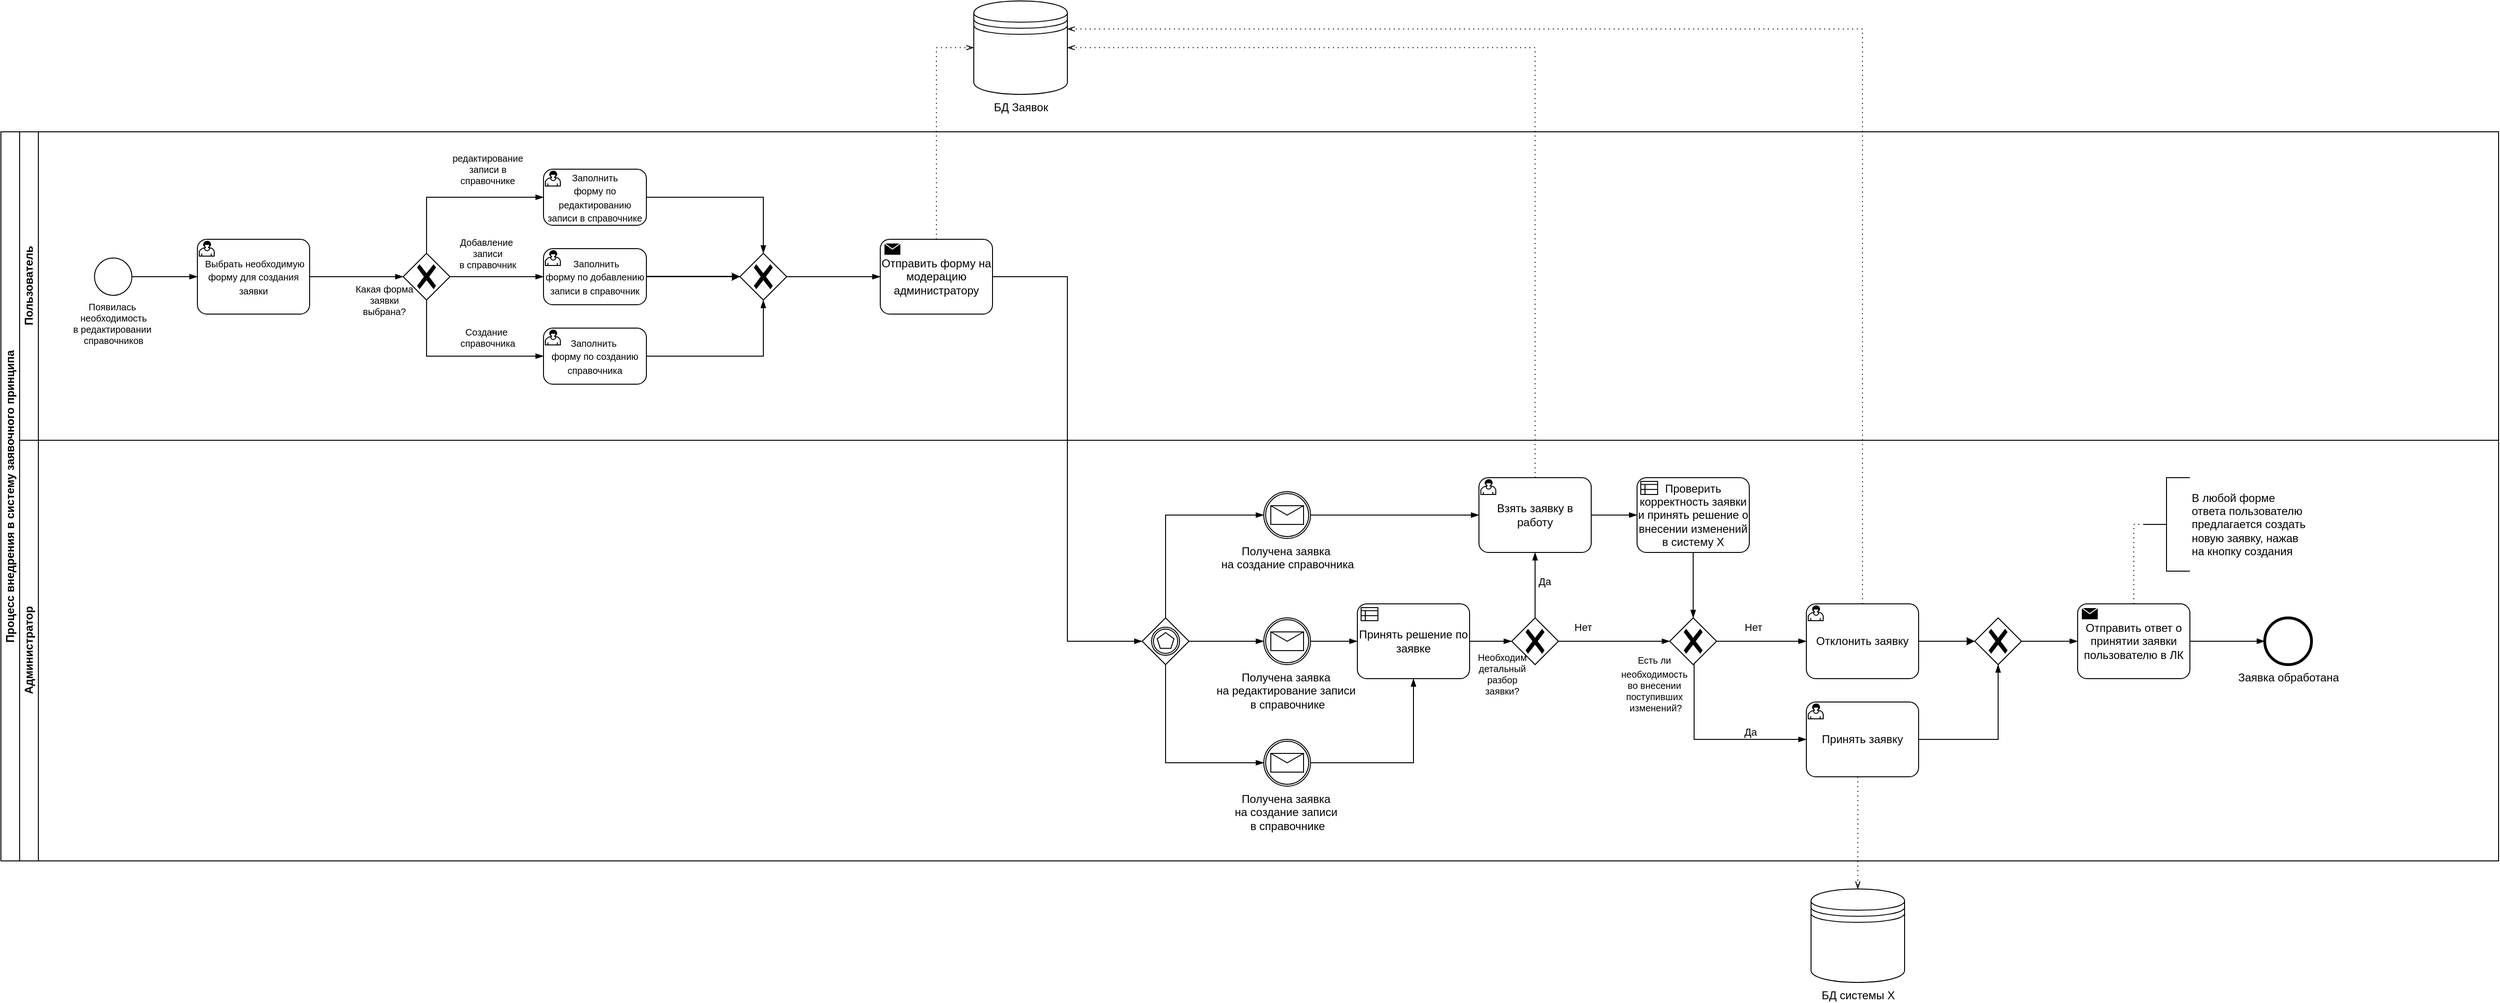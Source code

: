 <mxfile version="24.7.12">
  <diagram name="Страница — 1" id="1qv4vFxmNp9FjW8guF_z">
    <mxGraphModel dx="995" dy="1394" grid="1" gridSize="10" guides="1" tooltips="1" connect="1" arrows="1" fold="1" page="1" pageScale="1" pageWidth="1169" pageHeight="827" math="0" shadow="0">
      <root>
        <mxCell id="0" />
        <mxCell id="1" parent="0" />
        <mxCell id="p0GBYBw1AZXwjJskAA-A-25" value="Процесс внедрения в систему заявочного принципа" style="swimlane;html=1;childLayout=stackLayout;resizeParent=1;resizeParentMax=0;horizontal=0;startSize=20;horizontalStack=0;whiteSpace=wrap;" parent="1" vertex="1">
          <mxGeometry x="20" y="30" width="2670" height="780" as="geometry" />
        </mxCell>
        <mxCell id="p0GBYBw1AZXwjJskAA-A-26" value="Пользователь" style="swimlane;html=1;startSize=20;horizontal=0;" parent="p0GBYBw1AZXwjJskAA-A-25" vertex="1">
          <mxGeometry x="20" width="2650" height="330" as="geometry" />
        </mxCell>
        <mxCell id="p0GBYBw1AZXwjJskAA-A-30" value="&lt;font style=&quot;font-size: 10px;&quot;&gt;Появилась&amp;nbsp;&lt;/font&gt;&lt;div style=&quot;font-size: 10px;&quot;&gt;&lt;font style=&quot;font-size: 10px;&quot;&gt;необходимость&lt;br style=&quot;font-size: 10px;&quot;&gt;в редактировании&amp;nbsp;&lt;/font&gt;&lt;/div&gt;&lt;div style=&quot;font-size: 10px;&quot;&gt;&lt;font style=&quot;font-size: 10px;&quot;&gt;справочников&lt;/font&gt;&lt;/div&gt;" style="points=[[0.145,0.145,0],[0.5,0,0],[0.855,0.145,0],[1,0.5,0],[0.855,0.855,0],[0.5,1,0],[0.145,0.855,0],[0,0.5,0]];shape=mxgraph.bpmn.event;html=1;verticalLabelPosition=bottom;labelBackgroundColor=#ffffff;verticalAlign=top;align=center;perimeter=ellipsePerimeter;outlineConnect=0;aspect=fixed;outline=standard;symbol=general;fontSize=10;" parent="p0GBYBw1AZXwjJskAA-A-26" vertex="1">
          <mxGeometry x="80" y="135" width="40" height="40" as="geometry" />
        </mxCell>
        <mxCell id="p0GBYBw1AZXwjJskAA-A-43" value="" style="edgeStyle=elbowEdgeStyle;fontSize=12;html=1;endArrow=blockThin;endFill=1;rounded=0;exitX=1;exitY=0.5;exitDx=0;exitDy=0;exitPerimeter=0;entryX=0;entryY=0.5;entryDx=0;entryDy=0;entryPerimeter=0;" parent="p0GBYBw1AZXwjJskAA-A-26" source="p0GBYBw1AZXwjJskAA-A-30" target="p0GBYBw1AZXwjJskAA-A-64" edge="1">
          <mxGeometry width="160" relative="1" as="geometry">
            <mxPoint x="170" y="170" as="sourcePoint" />
            <mxPoint x="190" y="155" as="targetPoint" />
          </mxGeometry>
        </mxCell>
        <mxCell id="p0GBYBw1AZXwjJskAA-A-44" value="" style="points=[[0.25,0.25,0],[0.5,0,0],[0.75,0.25,0],[1,0.5,0],[0.75,0.75,0],[0.5,1,0],[0.25,0.75,0],[0,0.5,0]];shape=mxgraph.bpmn.gateway2;html=1;verticalLabelPosition=bottom;labelBackgroundColor=#ffffff;verticalAlign=top;align=center;perimeter=rhombusPerimeter;outlineConnect=0;outline=none;symbol=none;gwType=exclusive;" parent="p0GBYBw1AZXwjJskAA-A-26" vertex="1">
          <mxGeometry x="410" y="130" width="50" height="50" as="geometry" />
        </mxCell>
        <mxCell id="p0GBYBw1AZXwjJskAA-A-45" value="" style="edgeStyle=elbowEdgeStyle;fontSize=12;html=1;endArrow=blockThin;endFill=1;rounded=0;exitX=1;exitY=0.5;exitDx=0;exitDy=0;exitPerimeter=0;entryX=0;entryY=0.5;entryDx=0;entryDy=0;entryPerimeter=0;" parent="p0GBYBw1AZXwjJskAA-A-26" source="p0GBYBw1AZXwjJskAA-A-64" target="p0GBYBw1AZXwjJskAA-A-44" edge="1">
          <mxGeometry width="160" relative="1" as="geometry">
            <mxPoint x="310" y="155" as="sourcePoint" />
            <mxPoint x="500" y="170" as="targetPoint" />
          </mxGeometry>
        </mxCell>
        <mxCell id="p0GBYBw1AZXwjJskAA-A-51" value="" style="edgeStyle=elbowEdgeStyle;fontSize=12;html=1;endArrow=blockThin;endFill=1;rounded=0;exitX=0.5;exitY=0;exitDx=0;exitDy=0;exitPerimeter=0;entryX=0;entryY=0.5;entryDx=0;entryDy=0;entryPerimeter=0;fillColor=#f5f5f5;strokeColor=#000000;" parent="p0GBYBw1AZXwjJskAA-A-26" source="p0GBYBw1AZXwjJskAA-A-44" edge="1">
          <mxGeometry width="160" relative="1" as="geometry">
            <mxPoint x="450" y="115" as="sourcePoint" />
            <mxPoint x="560" y="70" as="targetPoint" />
            <Array as="points">
              <mxPoint x="435" y="100" />
            </Array>
          </mxGeometry>
        </mxCell>
        <mxCell id="p0GBYBw1AZXwjJskAA-A-54" value="&lt;font style=&quot;font-size: 10px;&quot;&gt;редактирование&lt;/font&gt;&lt;div style=&quot;font-size: 10px;&quot;&gt;&lt;font style=&quot;font-size: 10px;&quot;&gt;записи в&lt;br&gt;&lt;/font&gt;&lt;div style=&quot;&quot;&gt;&lt;font style=&quot;font-size: 10px;&quot;&gt;справочнике&lt;/font&gt;&lt;/div&gt;&lt;/div&gt;" style="edgeLabel;html=1;align=center;verticalAlign=middle;resizable=0;points=[];fontSize=11;" parent="p0GBYBw1AZXwjJskAA-A-51" vertex="1" connectable="0">
          <mxGeometry x="-0.026" y="2" relative="1" as="geometry">
            <mxPoint x="35" y="-28" as="offset" />
          </mxGeometry>
        </mxCell>
        <mxCell id="p0GBYBw1AZXwjJskAA-A-52" value="" style="edgeStyle=elbowEdgeStyle;fontSize=12;html=1;endArrow=blockThin;endFill=1;rounded=0;exitX=0.5;exitY=1;exitDx=0;exitDy=0;exitPerimeter=0;entryX=0;entryY=0.5;entryDx=0;entryDy=0;entryPerimeter=0;" parent="p0GBYBw1AZXwjJskAA-A-26" source="p0GBYBw1AZXwjJskAA-A-44" target="p0GBYBw1AZXwjJskAA-A-67" edge="1">
          <mxGeometry width="160" relative="1" as="geometry">
            <mxPoint x="435" y="300" as="sourcePoint" />
            <mxPoint x="560" y="240" as="targetPoint" />
            <Array as="points">
              <mxPoint x="435" y="270" />
            </Array>
          </mxGeometry>
        </mxCell>
        <mxCell id="p0GBYBw1AZXwjJskAA-A-56" value="&lt;font style=&quot;font-size: 10px;&quot;&gt;Создание&amp;nbsp;&lt;/font&gt;&lt;div style=&quot;font-size: 10px;&quot;&gt;&lt;font style=&quot;font-size: 10px;&quot;&gt;справочника&lt;/font&gt;&lt;/div&gt;" style="edgeLabel;html=1;align=center;verticalAlign=middle;resizable=0;points=[];" parent="p0GBYBw1AZXwjJskAA-A-52" vertex="1" connectable="0">
          <mxGeometry x="0.088" y="2" relative="1" as="geometry">
            <mxPoint x="24" y="-18" as="offset" />
          </mxGeometry>
        </mxCell>
        <mxCell id="p0GBYBw1AZXwjJskAA-A-61" style="edgeStyle=none;rounded=0;orthogonalLoop=1;jettySize=auto;html=1;exitX=0.75;exitY=0;exitDx=0;exitDy=0;exitPerimeter=0;" parent="p0GBYBw1AZXwjJskAA-A-26" edge="1">
          <mxGeometry relative="1" as="geometry">
            <mxPoint x="642.5" y="210" as="sourcePoint" />
            <mxPoint x="642.5" y="210" as="targetPoint" />
          </mxGeometry>
        </mxCell>
        <mxCell id="p0GBYBw1AZXwjJskAA-A-49" value="" style="edgeStyle=elbowEdgeStyle;fontSize=12;html=1;endArrow=blockThin;endFill=1;rounded=0;exitX=1;exitY=0.5;exitDx=0;exitDy=0;exitPerimeter=0;entryX=0;entryY=0.5;entryDx=0;entryDy=0;entryPerimeter=0;" parent="p0GBYBw1AZXwjJskAA-A-26" source="p0GBYBw1AZXwjJskAA-A-44" target="p0GBYBw1AZXwjJskAA-A-66" edge="1">
          <mxGeometry width="160" relative="1" as="geometry">
            <mxPoint x="480" y="154.72" as="sourcePoint" />
            <mxPoint x="560" y="155" as="targetPoint" />
          </mxGeometry>
        </mxCell>
        <mxCell id="p0GBYBw1AZXwjJskAA-A-55" value="&lt;font style=&quot;font-size: 10px;&quot;&gt;Добавление&amp;nbsp;&lt;/font&gt;&lt;div style=&quot;font-size: 10px;&quot;&gt;&lt;font style=&quot;font-size: 10px;&quot;&gt;записи&lt;/font&gt;&lt;div&gt;&lt;font style=&quot;font-size: 10px;&quot;&gt;в справочник&lt;/font&gt;&lt;/div&gt;&lt;/div&gt;" style="edgeLabel;html=1;align=center;verticalAlign=middle;resizable=0;points=[];" parent="p0GBYBw1AZXwjJskAA-A-49" vertex="1" connectable="0">
          <mxGeometry x="-0.316" relative="1" as="geometry">
            <mxPoint x="6" y="-25" as="offset" />
          </mxGeometry>
        </mxCell>
        <mxCell id="p0GBYBw1AZXwjJskAA-A-64" value="&lt;span style=&quot;font-size: 10px;&quot;&gt;&amp;nbsp;Выбрать необходимую форму для создания заявки&lt;/span&gt;" style="points=[[0.25,0,0],[0.5,0,0],[0.75,0,0],[1,0.25,0],[1,0.5,0],[1,0.75,0],[0.75,1,0],[0.5,1,0],[0.25,1,0],[0,0.75,0],[0,0.5,0],[0,0.25,0]];shape=mxgraph.bpmn.task;whiteSpace=wrap;rectStyle=rounded;size=10;html=1;container=1;expand=0;collapsible=0;taskMarker=user;" parent="p0GBYBw1AZXwjJskAA-A-26" vertex="1">
          <mxGeometry x="190" y="115" width="120" height="80" as="geometry" />
        </mxCell>
        <mxCell id="p0GBYBw1AZXwjJskAA-A-65" value="&lt;span style=&quot;font-size: 10px;&quot;&gt;&amp;nbsp;Заполнить&amp;nbsp;&lt;/span&gt;&lt;div&gt;&lt;span style=&quot;font-size: 10px; background-color: initial;&quot;&gt;форму по редактированию записи в справочнике&lt;/span&gt;&lt;/div&gt;" style="points=[[0.25,0,0],[0.5,0,0],[0.75,0,0],[1,0.25,0],[1,0.5,0],[1,0.75,0],[0.75,1,0],[0.5,1,0],[0.25,1,0],[0,0.75,0],[0,0.5,0],[0,0.25,0]];shape=mxgraph.bpmn.task;whiteSpace=wrap;rectStyle=rounded;size=10;html=1;container=1;expand=0;collapsible=0;taskMarker=user;" parent="p0GBYBw1AZXwjJskAA-A-26" vertex="1">
          <mxGeometry x="560" y="40" width="110" height="60" as="geometry" />
        </mxCell>
        <mxCell id="p0GBYBw1AZXwjJskAA-A-67" value="&lt;span style=&quot;font-size: 10px;&quot;&gt;Заполнить&amp;nbsp;&lt;/span&gt;&lt;div&gt;&lt;span style=&quot;font-size: 10px;&quot;&gt;форму&amp;nbsp;&lt;/span&gt;&lt;span style=&quot;font-size: 10px; background-color: initial;&quot;&gt;по созданию справочника&lt;/span&gt;&lt;/div&gt;" style="points=[[0.25,0,0],[0.5,0,0],[0.75,0,0],[1,0.25,0],[1,0.5,0],[1,0.75,0],[0.75,1,0],[0.5,1,0],[0.25,1,0],[0,0.75,0],[0,0.5,0],[0,0.25,0]];shape=mxgraph.bpmn.task;whiteSpace=wrap;rectStyle=rounded;size=10;html=1;container=1;expand=0;collapsible=0;taskMarker=user;" parent="p0GBYBw1AZXwjJskAA-A-26" vertex="1">
          <mxGeometry x="560" y="210" width="110" height="60" as="geometry" />
        </mxCell>
        <mxCell id="p0GBYBw1AZXwjJskAA-A-73" value="" style="edgeStyle=none;rounded=0;orthogonalLoop=1;jettySize=auto;html=1;exitX=1;exitY=0.5;exitDx=0;exitDy=0;exitPerimeter=0;entryX=0;entryY=0.5;entryDx=0;entryDy=0;entryPerimeter=0;" parent="p0GBYBw1AZXwjJskAA-A-26" source="p0GBYBw1AZXwjJskAA-A-66" target="p0GBYBw1AZXwjJskAA-A-68" edge="1">
          <mxGeometry relative="1" as="geometry" />
        </mxCell>
        <mxCell id="p0GBYBw1AZXwjJskAA-A-66" value="&lt;span style=&quot;font-size: 10px;&quot;&gt;&amp;nbsp; Заполнить&amp;nbsp;&lt;/span&gt;&lt;div&gt;&lt;span style=&quot;font-size: 10px;&quot;&gt;форму по добавлению записи в справочник&lt;/span&gt;&lt;/div&gt;" style="points=[[0.25,0,0],[0.5,0,0],[0.75,0,0],[1,0.25,0],[1,0.5,0],[1,0.75,0],[0.75,1,0],[0.5,1,0],[0.25,1,0],[0,0.75,0],[0,0.5,0],[0,0.25,0]];shape=mxgraph.bpmn.task;whiteSpace=wrap;rectStyle=rounded;size=10;html=1;container=1;expand=0;collapsible=0;taskMarker=user;" parent="p0GBYBw1AZXwjJskAA-A-26" vertex="1">
          <mxGeometry x="560" y="125" width="110" height="60" as="geometry" />
        </mxCell>
        <mxCell id="p0GBYBw1AZXwjJskAA-A-68" value="" style="points=[[0.25,0.25,0],[0.5,0,0],[0.75,0.25,0],[1,0.5,0],[0.75,0.75,0],[0.5,1,0],[0.25,0.75,0],[0,0.5,0]];shape=mxgraph.bpmn.gateway2;html=1;verticalLabelPosition=bottom;labelBackgroundColor=#ffffff;verticalAlign=top;align=center;perimeter=rhombusPerimeter;outlineConnect=0;outline=none;symbol=none;gwType=exclusive;" parent="p0GBYBw1AZXwjJskAA-A-26" vertex="1">
          <mxGeometry x="770" y="130" width="50" height="50" as="geometry" />
        </mxCell>
        <mxCell id="p0GBYBw1AZXwjJskAA-A-69" value="" style="edgeStyle=elbowEdgeStyle;fontSize=12;html=1;endArrow=blockThin;endFill=1;rounded=0;exitX=1;exitY=0.5;exitDx=0;exitDy=0;exitPerimeter=0;entryX=0.5;entryY=1;entryDx=0;entryDy=0;entryPerimeter=0;fillColor=#f5f5f5;strokeColor=#000000;" parent="p0GBYBw1AZXwjJskAA-A-26" source="p0GBYBw1AZXwjJskAA-A-67" target="p0GBYBw1AZXwjJskAA-A-68" edge="1">
          <mxGeometry width="160" relative="1" as="geometry">
            <mxPoint x="670" y="245" as="sourcePoint" />
            <mxPoint x="795" y="185" as="targetPoint" />
            <Array as="points">
              <mxPoint x="795" y="210" />
            </Array>
          </mxGeometry>
        </mxCell>
        <mxCell id="p0GBYBw1AZXwjJskAA-A-71" value="" style="edgeStyle=elbowEdgeStyle;fontSize=12;html=1;endArrow=blockThin;endFill=1;rounded=0;exitX=1;exitY=0.5;exitDx=0;exitDy=0;exitPerimeter=0;entryX=0;entryY=0.5;entryDx=0;entryDy=0;entryPerimeter=0;" parent="p0GBYBw1AZXwjJskAA-A-26" edge="1">
          <mxGeometry width="160" relative="1" as="geometry">
            <mxPoint x="670" y="154.63" as="sourcePoint" />
            <mxPoint x="770" y="154.63" as="targetPoint" />
          </mxGeometry>
        </mxCell>
        <mxCell id="p0GBYBw1AZXwjJskAA-A-74" value="" style="edgeStyle=elbowEdgeStyle;fontSize=12;html=1;endArrow=blockThin;endFill=1;rounded=0;exitX=1;exitY=0.5;exitDx=0;exitDy=0;exitPerimeter=0;entryX=0.5;entryY=0;entryDx=0;entryDy=0;entryPerimeter=0;fillColor=#f5f5f5;strokeColor=#000000;" parent="p0GBYBw1AZXwjJskAA-A-26" source="p0GBYBw1AZXwjJskAA-A-65" target="p0GBYBw1AZXwjJskAA-A-68" edge="1">
          <mxGeometry width="160" relative="1" as="geometry">
            <mxPoint x="670" y="115" as="sourcePoint" />
            <mxPoint x="795" y="55" as="targetPoint" />
            <Array as="points">
              <mxPoint x="795" y="85" />
            </Array>
          </mxGeometry>
        </mxCell>
        <mxCell id="p0GBYBw1AZXwjJskAA-A-75" value="Отправить форму на модерацию администратору" style="points=[[0.25,0,0],[0.5,0,0],[0.75,0,0],[1,0.25,0],[1,0.5,0],[1,0.75,0],[0.75,1,0],[0.5,1,0],[0.25,1,0],[0,0.75,0],[0,0.5,0],[0,0.25,0]];shape=mxgraph.bpmn.task;whiteSpace=wrap;rectStyle=rounded;size=10;html=1;container=1;expand=0;collapsible=0;taskMarker=send;" parent="p0GBYBw1AZXwjJskAA-A-26" vertex="1">
          <mxGeometry x="920" y="115" width="120" height="80" as="geometry" />
        </mxCell>
        <mxCell id="p0GBYBw1AZXwjJskAA-A-76" value="" style="edgeStyle=elbowEdgeStyle;fontSize=12;html=1;endArrow=blockThin;endFill=1;rounded=0;exitX=1;exitY=0.5;exitDx=0;exitDy=0;exitPerimeter=0;entryX=0;entryY=0.5;entryDx=0;entryDy=0;entryPerimeter=0;" parent="p0GBYBw1AZXwjJskAA-A-26" source="p0GBYBw1AZXwjJskAA-A-68" target="p0GBYBw1AZXwjJskAA-A-75" edge="1">
          <mxGeometry width="160" relative="1" as="geometry">
            <mxPoint x="820" y="154.63" as="sourcePoint" />
            <mxPoint x="920" y="154.63" as="targetPoint" />
          </mxGeometry>
        </mxCell>
        <mxCell id="EYE6h6jt7aNcyirHuhzn-65" value="Какая форма заявки выбрана?" style="text;html=1;strokeColor=none;fillColor=none;align=center;verticalAlign=middle;whiteSpace=wrap;rounded=0;fontSize=10;" parent="p0GBYBw1AZXwjJskAA-A-26" vertex="1">
          <mxGeometry x="350" y="165" width="80" height="30" as="geometry" />
        </mxCell>
        <mxCell id="p0GBYBw1AZXwjJskAA-A-78" value="" style="edgeStyle=elbowEdgeStyle;fontSize=12;html=1;endArrow=blockThin;endFill=1;rounded=0;exitX=1;exitY=0.5;exitDx=0;exitDy=0;exitPerimeter=0;curved=0;" parent="p0GBYBw1AZXwjJskAA-A-25" source="p0GBYBw1AZXwjJskAA-A-75" target="EYE6h6jt7aNcyirHuhzn-10" edge="1">
          <mxGeometry width="160" relative="1" as="geometry">
            <mxPoint x="1030" y="290" as="sourcePoint" />
            <mxPoint x="1110" y="530" as="targetPoint" />
          </mxGeometry>
        </mxCell>
        <mxCell id="p0GBYBw1AZXwjJskAA-A-28" value="Администратор" style="swimlane;html=1;startSize=20;horizontal=0;" parent="p0GBYBw1AZXwjJskAA-A-25" vertex="1">
          <mxGeometry x="20" y="330" width="2650" height="450" as="geometry" />
        </mxCell>
        <mxCell id="EYE6h6jt7aNcyirHuhzn-10" value="" style="points=[[0.25,0.25,0],[0.5,0,0],[0.75,0.25,0],[1,0.5,0],[0.75,0.75,0],[0.5,1,0],[0.25,0.75,0],[0,0.5,0]];shape=mxgraph.bpmn.gateway2;html=1;verticalLabelPosition=bottom;labelBackgroundColor=#ffffff;verticalAlign=top;align=center;perimeter=rhombusPerimeter;outlineConnect=0;outline=catching;symbol=multiple;" parent="p0GBYBw1AZXwjJskAA-A-28" vertex="1">
          <mxGeometry x="1200" y="190" width="50" height="50" as="geometry" />
        </mxCell>
        <mxCell id="EYE6h6jt7aNcyirHuhzn-18" value="Получена заявка&amp;nbsp;&lt;div&gt;на создание справочника&lt;/div&gt;" style="points=[[0.145,0.145,0],[0.5,0,0],[0.855,0.145,0],[1,0.5,0],[0.855,0.855,0],[0.5,1,0],[0.145,0.855,0],[0,0.5,0]];shape=mxgraph.bpmn.event;html=1;verticalLabelPosition=bottom;labelBackgroundColor=#ffffff;verticalAlign=top;align=center;perimeter=ellipsePerimeter;outlineConnect=0;aspect=fixed;outline=catching;symbol=message;" parent="p0GBYBw1AZXwjJskAA-A-28" vertex="1">
          <mxGeometry x="1330" y="55" width="50" height="50" as="geometry" />
        </mxCell>
        <mxCell id="EYE6h6jt7aNcyirHuhzn-17" value="Получена заявка&amp;nbsp;&lt;div&gt;на редактирование записи&amp;nbsp;&lt;/div&gt;&lt;div&gt;в справочнике&lt;/div&gt;" style="points=[[0.145,0.145,0],[0.5,0,0],[0.855,0.145,0],[1,0.5,0],[0.855,0.855,0],[0.5,1,0],[0.145,0.855,0],[0,0.5,0]];shape=mxgraph.bpmn.event;html=1;verticalLabelPosition=bottom;labelBackgroundColor=#ffffff;verticalAlign=top;align=center;perimeter=ellipsePerimeter;outlineConnect=0;aspect=fixed;outline=catching;symbol=message;" parent="p0GBYBw1AZXwjJskAA-A-28" vertex="1">
          <mxGeometry x="1330" y="190" width="50" height="50" as="geometry" />
        </mxCell>
        <mxCell id="EYE6h6jt7aNcyirHuhzn-16" value="Получена заявка&amp;nbsp;&lt;div&gt;на создание записи&amp;nbsp;&lt;/div&gt;&lt;div&gt;в справочнике&lt;/div&gt;" style="points=[[0.145,0.145,0],[0.5,0,0],[0.855,0.145,0],[1,0.5,0],[0.855,0.855,0],[0.5,1,0],[0.145,0.855,0],[0,0.5,0]];shape=mxgraph.bpmn.event;html=1;verticalLabelPosition=bottom;labelBackgroundColor=#ffffff;verticalAlign=top;align=center;perimeter=ellipsePerimeter;outlineConnect=0;aspect=fixed;outline=catching;symbol=message;" parent="p0GBYBw1AZXwjJskAA-A-28" vertex="1">
          <mxGeometry x="1330" y="320" width="50" height="50" as="geometry" />
        </mxCell>
        <mxCell id="EYE6h6jt7aNcyirHuhzn-14" value="" style="edgeStyle=elbowEdgeStyle;fontSize=12;html=1;endArrow=blockThin;endFill=1;rounded=0;exitX=1;exitY=0.5;exitDx=0;exitDy=0;exitPerimeter=0;entryX=0;entryY=0.5;entryDx=0;entryDy=0;entryPerimeter=0;" parent="p0GBYBw1AZXwjJskAA-A-28" source="EYE6h6jt7aNcyirHuhzn-10" target="EYE6h6jt7aNcyirHuhzn-17" edge="1">
          <mxGeometry width="160" relative="1" as="geometry">
            <mxPoint x="1420" y="160" as="sourcePoint" />
            <mxPoint x="1580" y="160" as="targetPoint" />
          </mxGeometry>
        </mxCell>
        <mxCell id="EYE6h6jt7aNcyirHuhzn-15" value="" style="edgeStyle=elbowEdgeStyle;fontSize=12;html=1;endArrow=blockThin;endFill=1;rounded=0;exitX=0.5;exitY=0;exitDx=0;exitDy=0;exitPerimeter=0;entryX=0;entryY=0.5;entryDx=0;entryDy=0;entryPerimeter=0;" parent="p0GBYBw1AZXwjJskAA-A-28" source="EYE6h6jt7aNcyirHuhzn-10" target="EYE6h6jt7aNcyirHuhzn-18" edge="1">
          <mxGeometry width="160" relative="1" as="geometry">
            <mxPoint x="1400" y="60" as="sourcePoint" />
            <mxPoint x="1560" y="60" as="targetPoint" />
            <Array as="points">
              <mxPoint x="1225" y="170" />
            </Array>
          </mxGeometry>
        </mxCell>
        <mxCell id="EYE6h6jt7aNcyirHuhzn-13" value="" style="edgeStyle=elbowEdgeStyle;fontSize=12;html=1;endArrow=blockThin;endFill=1;rounded=0;exitX=0.5;exitY=1;exitDx=0;exitDy=0;exitPerimeter=0;entryX=0;entryY=0.5;entryDx=0;entryDy=0;entryPerimeter=0;" parent="p0GBYBw1AZXwjJskAA-A-28" source="EYE6h6jt7aNcyirHuhzn-10" target="EYE6h6jt7aNcyirHuhzn-16" edge="1">
          <mxGeometry width="160" relative="1" as="geometry">
            <mxPoint x="1380" y="40" as="sourcePoint" />
            <mxPoint x="1540" y="40" as="targetPoint" />
            <Array as="points">
              <mxPoint x="1225" y="260" />
            </Array>
          </mxGeometry>
        </mxCell>
        <mxCell id="EYE6h6jt7aNcyirHuhzn-24" value="" style="edgeStyle=elbowEdgeStyle;fontSize=12;html=1;endArrow=blockThin;endFill=1;rounded=0;exitX=1;exitY=0.5;exitDx=0;exitDy=0;exitPerimeter=0;entryX=0;entryY=0.5;entryDx=0;entryDy=0;entryPerimeter=0;" parent="p0GBYBw1AZXwjJskAA-A-28" source="EYE6h6jt7aNcyirHuhzn-18" edge="1">
          <mxGeometry width="160" relative="1" as="geometry">
            <mxPoint x="1260" y="295" as="sourcePoint" />
            <mxPoint x="1560" y="80" as="targetPoint" />
          </mxGeometry>
        </mxCell>
        <mxCell id="EYE6h6jt7aNcyirHuhzn-40" value="&lt;div&gt;&lt;br&gt;&lt;/div&gt;" style="points=[[0.25,0.25,0],[0.5,0,0],[0.75,0.25,0],[1,0.5,0],[0.75,0.75,0],[0.5,1,0],[0.25,0.75,0],[0,0.5,0]];shape=mxgraph.bpmn.gateway2;html=1;verticalLabelPosition=bottom;labelBackgroundColor=#ffffff;verticalAlign=top;align=center;perimeter=rhombusPerimeter;outlineConnect=0;outline=none;symbol=none;gwType=exclusive;" parent="p0GBYBw1AZXwjJskAA-A-28" vertex="1">
          <mxGeometry x="1764" y="190" width="50" height="50" as="geometry" />
        </mxCell>
        <mxCell id="EYE6h6jt7aNcyirHuhzn-47" value="" style="points=[[0.25,0.25,0],[0.5,0,0],[0.75,0.25,0],[1,0.5,0],[0.75,0.75,0],[0.5,1,0],[0.25,0.75,0],[0,0.5,0]];shape=mxgraph.bpmn.gateway2;html=1;verticalLabelPosition=bottom;labelBackgroundColor=#ffffff;verticalAlign=top;align=center;perimeter=rhombusPerimeter;outlineConnect=0;outline=none;symbol=none;gwType=exclusive;" parent="p0GBYBw1AZXwjJskAA-A-28" vertex="1">
          <mxGeometry x="1595" y="190.0" width="50" height="50" as="geometry" />
        </mxCell>
        <mxCell id="EYE6h6jt7aNcyirHuhzn-52" value="" style="edgeStyle=elbowEdgeStyle;fontSize=12;html=1;endArrow=blockThin;endFill=1;rounded=0;exitX=1;exitY=0.5;exitDx=0;exitDy=0;exitPerimeter=0;entryX=0;entryY=0.5;entryDx=0;entryDy=0;entryPerimeter=0;" parent="p0GBYBw1AZXwjJskAA-A-28" source="EYE6h6jt7aNcyirHuhzn-124" target="EYE6h6jt7aNcyirHuhzn-47" edge="1">
          <mxGeometry width="160" relative="1" as="geometry">
            <mxPoint x="1550" y="215" as="sourcePoint" />
            <mxPoint x="1620" y="370" as="targetPoint" />
          </mxGeometry>
        </mxCell>
        <mxCell id="EYE6h6jt7aNcyirHuhzn-55" value="" style="edgeStyle=elbowEdgeStyle;fontSize=12;html=1;endArrow=blockThin;endFill=1;rounded=0;exitX=1;exitY=0.5;exitDx=0;exitDy=0;exitPerimeter=0;entryX=0;entryY=0.5;entryDx=0;entryDy=0;entryPerimeter=0;" parent="p0GBYBw1AZXwjJskAA-A-28" source="EYE6h6jt7aNcyirHuhzn-17" target="EYE6h6jt7aNcyirHuhzn-124" edge="1">
          <mxGeometry width="160" relative="1" as="geometry">
            <mxPoint x="1440" y="330" as="sourcePoint" />
            <mxPoint x="1430" y="215" as="targetPoint" />
          </mxGeometry>
        </mxCell>
        <mxCell id="EYE6h6jt7aNcyirHuhzn-58" value="" style="edgeStyle=elbowEdgeStyle;fontSize=12;html=1;endArrow=blockThin;endFill=1;rounded=0;exitX=1;exitY=0.5;exitDx=0;exitDy=0;exitPerimeter=0;entryX=0.5;entryY=1;entryDx=0;entryDy=0;entryPerimeter=0;" parent="p0GBYBw1AZXwjJskAA-A-28" source="EYE6h6jt7aNcyirHuhzn-16" target="EYE6h6jt7aNcyirHuhzn-124" edge="1">
          <mxGeometry width="160" relative="1" as="geometry">
            <mxPoint x="1380" y="405" as="sourcePoint" />
            <mxPoint x="1490" y="255" as="targetPoint" />
            <Array as="points">
              <mxPoint x="1490" y="330" />
            </Array>
          </mxGeometry>
        </mxCell>
        <mxCell id="EYE6h6jt7aNcyirHuhzn-62" value="Необходим детальный разбор заявки?" style="text;html=1;strokeColor=none;fillColor=none;align=center;verticalAlign=middle;whiteSpace=wrap;rounded=0;fontSize=10;" parent="p0GBYBw1AZXwjJskAA-A-28" vertex="1">
          <mxGeometry x="1550" y="230" width="70" height="40" as="geometry" />
        </mxCell>
        <mxCell id="EYE6h6jt7aNcyirHuhzn-78" value="Отправить ответ о принятии заявки пользователю в ЛК" style="points=[[0.25,0,0],[0.5,0,0],[0.75,0,0],[1,0.25,0],[1,0.5,0],[1,0.75,0],[0.75,1,0],[0.5,1,0],[0.25,1,0],[0,0.75,0],[0,0.5,0],[0,0.25,0]];shape=mxgraph.bpmn.task;whiteSpace=wrap;rectStyle=rounded;size=10;html=1;container=1;expand=0;collapsible=0;taskMarker=send;" parent="p0GBYBw1AZXwjJskAA-A-28" vertex="1">
          <mxGeometry x="2200" y="175" width="120" height="80" as="geometry" />
        </mxCell>
        <mxCell id="EYE6h6jt7aNcyirHuhzn-83" value="" style="edgeStyle=elbowEdgeStyle;fontSize=12;html=1;endArrow=blockThin;endFill=1;rounded=0;exitX=1;exitY=0.5;exitDx=0;exitDy=0;exitPerimeter=0;entryX=0;entryY=0.5;entryDx=0;entryDy=0;entryPerimeter=0;" parent="p0GBYBw1AZXwjJskAA-A-28" source="EYE6h6jt7aNcyirHuhzn-47" target="EYE6h6jt7aNcyirHuhzn-40" edge="1">
          <mxGeometry width="160" relative="1" as="geometry">
            <mxPoint x="1690" y="170" as="sourcePoint" />
            <mxPoint x="1850" y="170" as="targetPoint" />
          </mxGeometry>
        </mxCell>
        <mxCell id="EYE6h6jt7aNcyirHuhzn-86" value="Нет" style="edgeLabel;html=1;align=center;verticalAlign=middle;resizable=0;points=[];" parent="EYE6h6jt7aNcyirHuhzn-83" vertex="1" connectable="0">
          <mxGeometry x="-0.267" y="2" relative="1" as="geometry">
            <mxPoint x="-18" y="-13" as="offset" />
          </mxGeometry>
        </mxCell>
        <mxCell id="EYE6h6jt7aNcyirHuhzn-84" value="" style="edgeStyle=elbowEdgeStyle;fontSize=12;html=1;endArrow=blockThin;endFill=1;rounded=0;exitX=0.5;exitY=1;exitDx=0;exitDy=0;exitPerimeter=0;entryX=0;entryY=0.5;entryDx=0;entryDy=0;entryPerimeter=0;" parent="p0GBYBw1AZXwjJskAA-A-28" source="EYE6h6jt7aNcyirHuhzn-40" target="EYE6h6jt7aNcyirHuhzn-119" edge="1">
          <mxGeometry width="160" relative="1" as="geometry">
            <mxPoint x="1785" y="320" as="sourcePoint" />
            <mxPoint x="1905" y="320" as="targetPoint" />
            <Array as="points">
              <mxPoint x="1790" y="280" />
            </Array>
          </mxGeometry>
        </mxCell>
        <mxCell id="EYE6h6jt7aNcyirHuhzn-94" value="Да" style="edgeLabel;html=1;align=center;verticalAlign=middle;resizable=0;points=[];" parent="EYE6h6jt7aNcyirHuhzn-84" vertex="1" connectable="0">
          <mxGeometry x="-0.617" relative="1" as="geometry">
            <mxPoint x="60" y="34" as="offset" />
          </mxGeometry>
        </mxCell>
        <mxCell id="EYE6h6jt7aNcyirHuhzn-88" value="&lt;font style=&quot;text-wrap: nowrap; font-size: 10px;&quot;&gt;Есть ли&amp;nbsp;&lt;/font&gt;&lt;div style=&quot;text-wrap: nowrap;&quot;&gt;&lt;font style=&quot;font-size: 10px;&quot;&gt;необходимость&amp;nbsp;&lt;/font&gt;&lt;div style=&quot;font-size: 10px;&quot;&gt;во внесении&amp;nbsp;&lt;div&gt;поступивших&amp;nbsp;&lt;/div&gt;&lt;div&gt;изменений?&lt;/div&gt;&lt;/div&gt;&lt;/div&gt;" style="text;html=1;strokeColor=none;fillColor=none;align=center;verticalAlign=middle;whiteSpace=wrap;rounded=0;" parent="p0GBYBw1AZXwjJskAA-A-28" vertex="1">
          <mxGeometry x="1714" y="230" width="70" height="60" as="geometry" />
        </mxCell>
        <mxCell id="EYE6h6jt7aNcyirHuhzn-96" value="" style="edgeStyle=elbowEdgeStyle;fontSize=12;html=1;endArrow=blockThin;endFill=1;rounded=0;exitX=0.5;exitY=0;exitDx=0;exitDy=0;exitPerimeter=0;entryX=0.5;entryY=1;entryDx=0;entryDy=0;entryPerimeter=0;elbow=vertical;" parent="p0GBYBw1AZXwjJskAA-A-28" source="EYE6h6jt7aNcyirHuhzn-47" target="EYE6h6jt7aNcyirHuhzn-122" edge="1">
          <mxGeometry width="160" relative="1" as="geometry">
            <mxPoint x="1780" y="270" as="sourcePoint" />
            <mxPoint x="1620" y="120" as="targetPoint" />
          </mxGeometry>
        </mxCell>
        <mxCell id="EYE6h6jt7aNcyirHuhzn-97" value="Да" style="edgeLabel;html=1;align=center;verticalAlign=middle;resizable=0;points=[];" parent="EYE6h6jt7aNcyirHuhzn-96" vertex="1" connectable="0">
          <mxGeometry x="0.306" y="-3" relative="1" as="geometry">
            <mxPoint x="7" y="6" as="offset" />
          </mxGeometry>
        </mxCell>
        <mxCell id="EYE6h6jt7aNcyirHuhzn-102" value="" style="edgeStyle=elbowEdgeStyle;fontSize=12;html=1;endArrow=blockThin;endFill=1;rounded=0;exitX=1;exitY=0.5;exitDx=0;exitDy=0;exitPerimeter=0;entryX=0;entryY=0.5;entryDx=0;entryDy=0;entryPerimeter=0;elbow=vertical;" parent="p0GBYBw1AZXwjJskAA-A-28" source="EYE6h6jt7aNcyirHuhzn-40" target="EYE6h6jt7aNcyirHuhzn-120" edge="1">
          <mxGeometry width="160" relative="1" as="geometry">
            <mxPoint x="1850" y="140" as="sourcePoint" />
            <mxPoint x="1905" y="215" as="targetPoint" />
          </mxGeometry>
        </mxCell>
        <mxCell id="EYE6h6jt7aNcyirHuhzn-103" value="Нет" style="edgeLabel;html=1;align=center;verticalAlign=middle;resizable=0;points=[];" parent="EYE6h6jt7aNcyirHuhzn-102" vertex="1" connectable="0">
          <mxGeometry x="0.2" y="-2" relative="1" as="geometry">
            <mxPoint x="-19" y="-17" as="offset" />
          </mxGeometry>
        </mxCell>
        <mxCell id="EYE6h6jt7aNcyirHuhzn-107" value="&lt;div&gt;&lt;br&gt;&lt;/div&gt;" style="points=[[0.25,0.25,0],[0.5,0,0],[0.75,0.25,0],[1,0.5,0],[0.75,0.75,0],[0.5,1,0],[0.25,0.75,0],[0,0.5,0]];shape=mxgraph.bpmn.gateway2;html=1;verticalLabelPosition=bottom;labelBackgroundColor=#ffffff;verticalAlign=top;align=center;perimeter=rhombusPerimeter;outlineConnect=0;outline=none;symbol=none;gwType=exclusive;" parent="p0GBYBw1AZXwjJskAA-A-28" vertex="1">
          <mxGeometry x="2090" y="190" width="50" height="50" as="geometry" />
        </mxCell>
        <mxCell id="EYE6h6jt7aNcyirHuhzn-112" value="" style="edgeStyle=elbowEdgeStyle;fontSize=12;html=1;endArrow=blockThin;endFill=1;rounded=0;exitX=1;exitY=0.5;exitDx=0;exitDy=0;exitPerimeter=0;entryX=0.5;entryY=1;entryDx=0;entryDy=0;entryPerimeter=0;" parent="p0GBYBw1AZXwjJskAA-A-28" source="EYE6h6jt7aNcyirHuhzn-119" target="EYE6h6jt7aNcyirHuhzn-107" edge="1">
          <mxGeometry width="160" relative="1" as="geometry">
            <mxPoint x="2025" y="320" as="sourcePoint" />
            <mxPoint x="1860" y="180" as="targetPoint" />
            <Array as="points">
              <mxPoint x="2115" y="280" />
            </Array>
          </mxGeometry>
        </mxCell>
        <mxCell id="EYE6h6jt7aNcyirHuhzn-113" value="" style="edgeStyle=elbowEdgeStyle;fontSize=12;html=1;endArrow=blockThin;endFill=1;rounded=0;exitX=1;exitY=0.5;exitDx=0;exitDy=0;exitPerimeter=0;entryX=0;entryY=0.5;entryDx=0;entryDy=0;entryPerimeter=0;" parent="p0GBYBw1AZXwjJskAA-A-28" target="EYE6h6jt7aNcyirHuhzn-107" edge="1">
          <mxGeometry width="160" relative="1" as="geometry">
            <mxPoint x="2025" y="215" as="sourcePoint" />
            <mxPoint x="2160" y="100" as="targetPoint" />
          </mxGeometry>
        </mxCell>
        <mxCell id="EYE6h6jt7aNcyirHuhzn-114" value="" style="edgeStyle=elbowEdgeStyle;fontSize=12;html=1;endArrow=blockThin;endFill=1;rounded=0;exitX=1;exitY=0.5;exitDx=0;exitDy=0;exitPerimeter=0;entryX=0;entryY=0.5;entryDx=0;entryDy=0;entryPerimeter=0;" parent="p0GBYBw1AZXwjJskAA-A-28" source="EYE6h6jt7aNcyirHuhzn-107" target="EYE6h6jt7aNcyirHuhzn-78" edge="1">
          <mxGeometry width="160" relative="1" as="geometry">
            <mxPoint x="2060" y="100" as="sourcePoint" />
            <mxPoint x="2220" y="100" as="targetPoint" />
          </mxGeometry>
        </mxCell>
        <mxCell id="EYE6h6jt7aNcyirHuhzn-115" value="" style="edgeStyle=elbowEdgeStyle;fontSize=12;html=1;endFill=0;startFill=0;endSize=6;startSize=6;dashed=1;dashPattern=1 4;endArrow=none;startArrow=none;rounded=0;exitX=0.5;exitY=0;exitDx=0;exitDy=0;exitPerimeter=0;entryX=0;entryY=0.5;entryDx=0;entryDy=0;entryPerimeter=0;" parent="p0GBYBw1AZXwjJskAA-A-28" source="EYE6h6jt7aNcyirHuhzn-78" target="EYE6h6jt7aNcyirHuhzn-116" edge="1">
          <mxGeometry width="160" relative="1" as="geometry">
            <mxPoint x="2130" y="55.0" as="sourcePoint" />
            <mxPoint x="2265" y="55.0" as="targetPoint" />
            <Array as="points">
              <mxPoint x="2260" y="100" />
            </Array>
          </mxGeometry>
        </mxCell>
        <mxCell id="EYE6h6jt7aNcyirHuhzn-116" value="В любой форме&lt;div&gt;ответа пользователю&lt;/div&gt;&lt;div&gt;предлагается создать&lt;/div&gt;&lt;div&gt;новую заявку, нажав&lt;/div&gt;&lt;div&gt;на кнопку создания&lt;/div&gt;" style="html=1;shape=mxgraph.flowchart.annotation_2;align=left;labelPosition=right;" parent="p0GBYBw1AZXwjJskAA-A-28" vertex="1">
          <mxGeometry x="2270" y="40.0" width="50" height="100" as="geometry" />
        </mxCell>
        <mxCell id="EYE6h6jt7aNcyirHuhzn-117" value="Заявка обработана" style="points=[[0.145,0.145,0],[0.5,0,0],[0.855,0.145,0],[1,0.5,0],[0.855,0.855,0],[0.5,1,0],[0.145,0.855,0],[0,0.5,0]];shape=mxgraph.bpmn.event;html=1;verticalLabelPosition=bottom;labelBackgroundColor=#ffffff;verticalAlign=top;align=center;perimeter=ellipsePerimeter;outlineConnect=0;aspect=fixed;outline=end;symbol=terminate2;" parent="p0GBYBw1AZXwjJskAA-A-28" vertex="1">
          <mxGeometry x="2400" y="190" width="50" height="50" as="geometry" />
        </mxCell>
        <mxCell id="EYE6h6jt7aNcyirHuhzn-118" value="" style="edgeStyle=elbowEdgeStyle;fontSize=12;html=1;endArrow=blockThin;endFill=1;rounded=0;exitX=1;exitY=0.5;exitDx=0;exitDy=0;exitPerimeter=0;entryX=0;entryY=0.5;entryDx=0;entryDy=0;entryPerimeter=0;" parent="p0GBYBw1AZXwjJskAA-A-28" source="EYE6h6jt7aNcyirHuhzn-78" target="EYE6h6jt7aNcyirHuhzn-117" edge="1">
          <mxGeometry width="160" relative="1" as="geometry">
            <mxPoint x="2260" y="330" as="sourcePoint" />
            <mxPoint x="2420" y="330" as="targetPoint" />
          </mxGeometry>
        </mxCell>
        <mxCell id="EYE6h6jt7aNcyirHuhzn-119" value="Принять заявку" style="points=[[0.25,0,0],[0.5,0,0],[0.75,0,0],[1,0.25,0],[1,0.5,0],[1,0.75,0],[0.75,1,0],[0.5,1,0],[0.25,1,0],[0,0.75,0],[0,0.5,0],[0,0.25,0]];shape=mxgraph.bpmn.task;whiteSpace=wrap;rectStyle=rounded;size=10;html=1;container=1;expand=0;collapsible=0;taskMarker=user;" parent="p0GBYBw1AZXwjJskAA-A-28" vertex="1">
          <mxGeometry x="1910" y="280" width="120" height="80" as="geometry" />
        </mxCell>
        <mxCell id="EYE6h6jt7aNcyirHuhzn-121" value="" style="edgeStyle=orthogonalEdgeStyle;rounded=0;orthogonalLoop=1;jettySize=auto;html=1;exitX=1;exitY=0.5;exitDx=0;exitDy=0;exitPerimeter=0;" parent="p0GBYBw1AZXwjJskAA-A-28" source="EYE6h6jt7aNcyirHuhzn-120" target="EYE6h6jt7aNcyirHuhzn-107" edge="1">
          <mxGeometry relative="1" as="geometry" />
        </mxCell>
        <mxCell id="EYE6h6jt7aNcyirHuhzn-120" value="Отклонить&lt;span style=&quot;background-color: initial;&quot;&gt;&amp;nbsp;заявку&lt;/span&gt;" style="points=[[0.25,0,0],[0.5,0,0],[0.75,0,0],[1,0.25,0],[1,0.5,0],[1,0.75,0],[0.75,1,0],[0.5,1,0],[0.25,1,0],[0,0.75,0],[0,0.5,0],[0,0.25,0]];shape=mxgraph.bpmn.task;whiteSpace=wrap;rectStyle=rounded;size=10;html=1;container=1;expand=0;collapsible=0;taskMarker=user;" parent="p0GBYBw1AZXwjJskAA-A-28" vertex="1">
          <mxGeometry x="1910" y="175" width="120" height="80" as="geometry" />
        </mxCell>
        <mxCell id="EYE6h6jt7aNcyirHuhzn-122" value="Взять заявку в работу" style="points=[[0.25,0,0],[0.5,0,0],[0.75,0,0],[1,0.25,0],[1,0.5,0],[1,0.75,0],[0.75,1,0],[0.5,1,0],[0.25,1,0],[0,0.75,0],[0,0.5,0],[0,0.25,0]];shape=mxgraph.bpmn.task;whiteSpace=wrap;rectStyle=rounded;size=10;html=1;container=1;expand=0;collapsible=0;taskMarker=user;" parent="p0GBYBw1AZXwjJskAA-A-28" vertex="1">
          <mxGeometry x="1560" y="40" width="120" height="80" as="geometry" />
        </mxCell>
        <mxCell id="EYE6h6jt7aNcyirHuhzn-124" value="Принять решение по заявке" style="points=[[0.25,0,0],[0.5,0,0],[0.75,0,0],[1,0.25,0],[1,0.5,0],[1,0.75,0],[0.75,1,0],[0.5,1,0],[0.25,1,0],[0,0.75,0],[0,0.5,0],[0,0.25,0]];shape=mxgraph.bpmn.task;whiteSpace=wrap;rectStyle=rounded;size=10;html=1;container=1;expand=0;collapsible=0;taskMarker=businessRule;" parent="p0GBYBw1AZXwjJskAA-A-28" vertex="1">
          <mxGeometry x="1430" y="175" width="120" height="80" as="geometry" />
        </mxCell>
        <mxCell id="-i0vtSOUOmhsG5Uzbbq5-3" value="Проверить корректность заявки и принять решение о внесении изменений в систему X" style="points=[[0.25,0,0],[0.5,0,0],[0.75,0,0],[1,0.25,0],[1,0.5,0],[1,0.75,0],[0.75,1,0],[0.5,1,0],[0.25,1,0],[0,0.75,0],[0,0.5,0],[0,0.25,0]];shape=mxgraph.bpmn.task;whiteSpace=wrap;rectStyle=rounded;size=10;html=1;container=1;expand=0;collapsible=0;taskMarker=businessRule;" vertex="1" parent="p0GBYBw1AZXwjJskAA-A-28">
          <mxGeometry x="1729" y="40" width="120" height="80" as="geometry" />
        </mxCell>
        <mxCell id="-i0vtSOUOmhsG5Uzbbq5-4" value="" style="edgeStyle=elbowEdgeStyle;fontSize=12;html=1;endArrow=blockThin;endFill=1;rounded=0;exitX=1;exitY=0.5;exitDx=0;exitDy=0;exitPerimeter=0;entryX=0;entryY=0.5;entryDx=0;entryDy=0;entryPerimeter=0;" edge="1" parent="p0GBYBw1AZXwjJskAA-A-28" source="EYE6h6jt7aNcyirHuhzn-122" target="-i0vtSOUOmhsG5Uzbbq5-3">
          <mxGeometry width="160" relative="1" as="geometry">
            <mxPoint x="1730" y="190" as="sourcePoint" />
            <mxPoint x="1890" y="190" as="targetPoint" />
          </mxGeometry>
        </mxCell>
        <mxCell id="-i0vtSOUOmhsG5Uzbbq5-5" value="" style="edgeStyle=elbowEdgeStyle;fontSize=12;html=1;endArrow=blockThin;endFill=1;rounded=0;exitX=0.5;exitY=1;exitDx=0;exitDy=0;exitPerimeter=0;entryX=0.5;entryY=0;entryDx=0;entryDy=0;entryPerimeter=0;" edge="1" parent="p0GBYBw1AZXwjJskAA-A-28" source="-i0vtSOUOmhsG5Uzbbq5-3" target="EYE6h6jt7aNcyirHuhzn-40">
          <mxGeometry width="160" relative="1" as="geometry">
            <mxPoint x="1730" y="190" as="sourcePoint" />
            <mxPoint x="1890" y="190" as="targetPoint" />
          </mxGeometry>
        </mxCell>
        <mxCell id="EYE6h6jt7aNcyirHuhzn-98" value="БД системы X" style="shape=datastore;html=1;labelPosition=center;verticalLabelPosition=bottom;align=center;verticalAlign=top;" parent="1" vertex="1">
          <mxGeometry x="1955" y="840" width="100" height="100" as="geometry" />
        </mxCell>
        <mxCell id="EYE6h6jt7aNcyirHuhzn-104" value="" style="edgeStyle=elbowEdgeStyle;fontSize=12;html=1;endFill=0;startFill=0;endSize=6;startSize=6;dashed=1;dashPattern=1 4;endArrow=openThin;startArrow=none;rounded=0;exitX=0.5;exitY=1;exitDx=0;exitDy=0;exitPerimeter=0;entryX=0.5;entryY=0;entryDx=0;entryDy=0;" parent="1" target="EYE6h6jt7aNcyirHuhzn-98" edge="1">
          <mxGeometry width="160" relative="1" as="geometry">
            <mxPoint x="2005" y="720" as="sourcePoint" />
            <mxPoint x="2080" y="790" as="targetPoint" />
          </mxGeometry>
        </mxCell>
        <mxCell id="EYE6h6jt7aNcyirHuhzn-105" value="БД Заявок" style="shape=datastore;html=1;labelPosition=center;verticalLabelPosition=bottom;align=center;verticalAlign=top;" parent="1" vertex="1">
          <mxGeometry x="1060" y="-110" width="100" height="100" as="geometry" />
        </mxCell>
        <mxCell id="EYE6h6jt7aNcyirHuhzn-106" value="" style="edgeStyle=elbowEdgeStyle;fontSize=12;html=1;endFill=0;startFill=0;endSize=6;startSize=6;dashed=1;dashPattern=1 4;endArrow=openThin;startArrow=none;rounded=0;exitX=0.5;exitY=0;exitDx=0;exitDy=0;exitPerimeter=0;entryX=0;entryY=0.5;entryDx=0;entryDy=0;" parent="1" source="p0GBYBw1AZXwjJskAA-A-75" target="EYE6h6jt7aNcyirHuhzn-105" edge="1">
          <mxGeometry width="160" relative="1" as="geometry">
            <mxPoint x="1150" y="80" as="sourcePoint" />
            <mxPoint x="1310" y="80" as="targetPoint" />
            <Array as="points">
              <mxPoint x="1020" y="70" />
            </Array>
          </mxGeometry>
        </mxCell>
        <mxCell id="dquwXbjfwJRG0Y2WPRMb-1" value="" style="edgeStyle=elbowEdgeStyle;fontSize=12;html=1;endFill=0;startFill=0;endSize=6;startSize=6;dashed=1;dashPattern=1 4;endArrow=openThin;startArrow=none;rounded=0;exitX=0.5;exitY=0;exitDx=0;exitDy=0;exitPerimeter=0;entryX=1;entryY=0.5;entryDx=0;entryDy=0;" parent="1" source="EYE6h6jt7aNcyirHuhzn-122" target="EYE6h6jt7aNcyirHuhzn-105" edge="1">
          <mxGeometry width="160" relative="1" as="geometry">
            <mxPoint x="1490" y="160" as="sourcePoint" />
            <mxPoint x="1650" y="160" as="targetPoint" />
            <Array as="points">
              <mxPoint x="1660" y="170" />
            </Array>
          </mxGeometry>
        </mxCell>
        <mxCell id="dquwXbjfwJRG0Y2WPRMb-2" value="" style="edgeStyle=elbowEdgeStyle;fontSize=12;html=1;endFill=0;startFill=0;endSize=6;startSize=6;dashed=1;dashPattern=1 4;endArrow=openThin;startArrow=none;rounded=0;exitX=0.5;exitY=0;exitDx=0;exitDy=0;exitPerimeter=0;entryX=1;entryY=0.3;entryDx=0;entryDy=0;" parent="1" source="EYE6h6jt7aNcyirHuhzn-120" target="EYE6h6jt7aNcyirHuhzn-105" edge="1">
          <mxGeometry width="160" relative="1" as="geometry">
            <mxPoint x="1980" y="240" as="sourcePoint" />
            <mxPoint x="2140" y="240" as="targetPoint" />
            <Array as="points">
              <mxPoint x="2010" y="230" />
            </Array>
          </mxGeometry>
        </mxCell>
      </root>
    </mxGraphModel>
  </diagram>
</mxfile>
